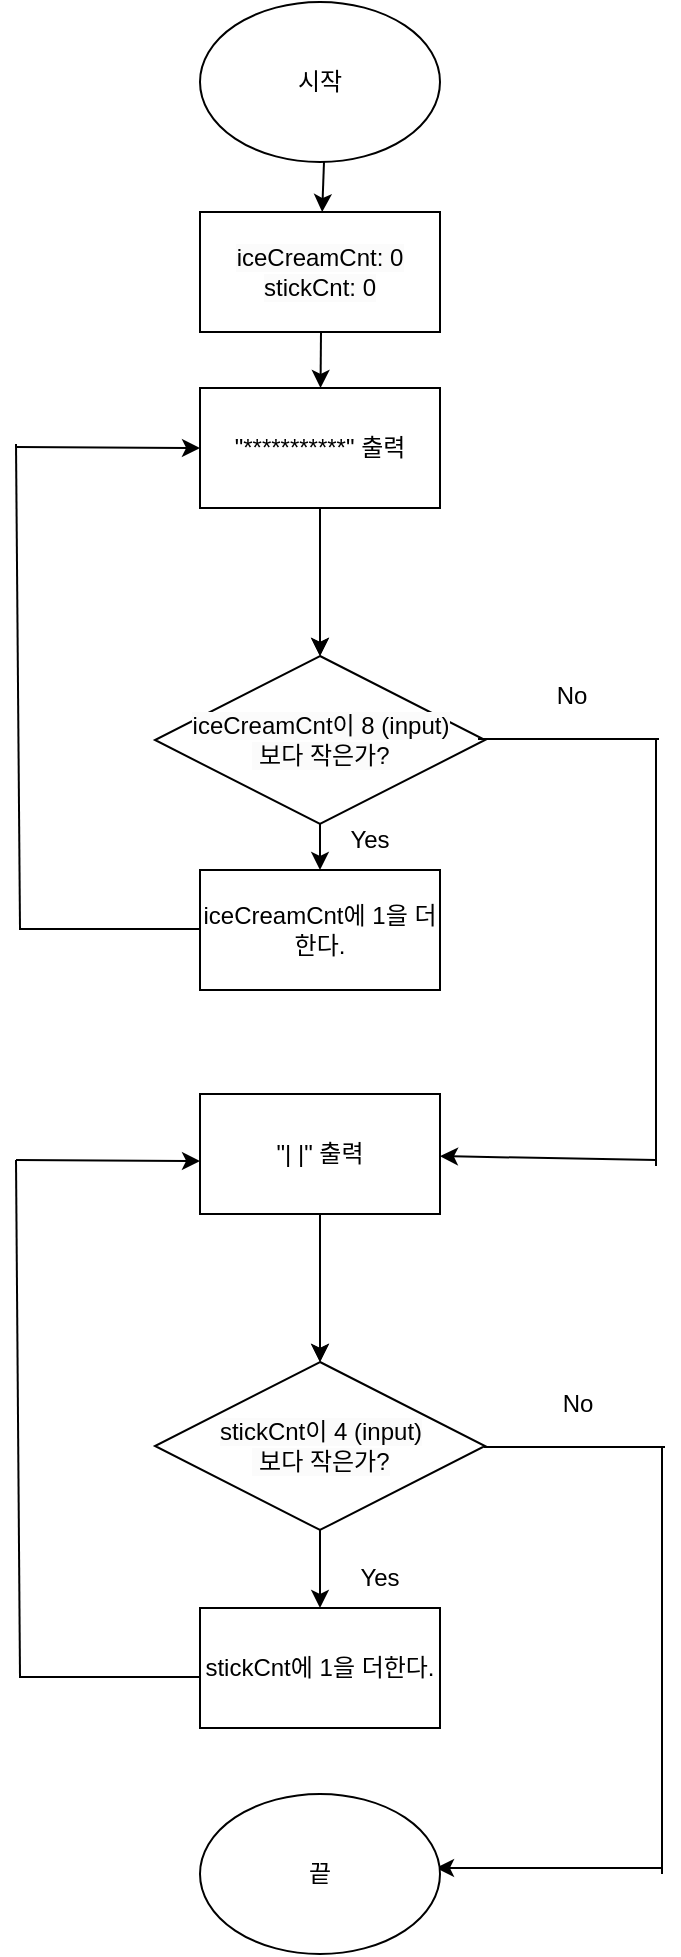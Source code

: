 <mxfile version="21.2.1" type="device">
  <diagram name="페이지-1" id="E2P043Q7WNgSeC4tjfc-">
    <mxGraphModel dx="1207" dy="807" grid="0" gridSize="10" guides="1" tooltips="1" connect="1" arrows="1" fold="1" page="1" pageScale="1" pageWidth="827" pageHeight="1169" math="0" shadow="0">
      <root>
        <mxCell id="0" />
        <mxCell id="1" parent="0" />
        <mxCell id="n4mT_oOjDgdEml9nkTn0-1" value="시작" style="ellipse;whiteSpace=wrap;html=1;" vertex="1" parent="1">
          <mxGeometry x="266" y="71" width="120" height="80" as="geometry" />
        </mxCell>
        <mxCell id="n4mT_oOjDgdEml9nkTn0-4" value="&lt;span style=&quot;color: rgb(0, 0, 0); font-family: Helvetica; font-size: 12px; font-style: normal; font-variant-ligatures: normal; font-variant-caps: normal; font-weight: 400; letter-spacing: normal; orphans: 2; text-align: center; text-indent: 0px; text-transform: none; widows: 2; word-spacing: 0px; -webkit-text-stroke-width: 0px; background-color: rgb(251, 251, 251); text-decoration-thickness: initial; text-decoration-style: initial; text-decoration-color: initial; float: none; display: inline !important;&quot;&gt;iceCreamCnt: 0&lt;/span&gt;&lt;br style=&quot;border-color: var(--border-color); color: rgb(0, 0, 0); font-family: Helvetica; font-size: 12px; font-style: normal; font-variant-ligatures: normal; font-variant-caps: normal; font-weight: 400; letter-spacing: normal; orphans: 2; text-align: center; text-indent: 0px; text-transform: none; widows: 2; word-spacing: 0px; -webkit-text-stroke-width: 0px; background-color: rgb(251, 251, 251); text-decoration-thickness: initial; text-decoration-style: initial; text-decoration-color: initial;&quot;&gt;&lt;span style=&quot;color: rgb(0, 0, 0); font-family: Helvetica; font-size: 12px; font-style: normal; font-variant-ligatures: normal; font-variant-caps: normal; font-weight: 400; letter-spacing: normal; orphans: 2; text-align: center; text-indent: 0px; text-transform: none; widows: 2; word-spacing: 0px; -webkit-text-stroke-width: 0px; background-color: rgb(251, 251, 251); text-decoration-thickness: initial; text-decoration-style: initial; text-decoration-color: initial; float: none; display: inline !important;&quot;&gt;stickCnt: 0&lt;/span&gt;" style="rounded=0;whiteSpace=wrap;html=1;" vertex="1" parent="1">
          <mxGeometry x="266" y="176" width="120" height="60" as="geometry" />
        </mxCell>
        <mxCell id="n4mT_oOjDgdEml9nkTn0-5" value="" style="endArrow=classic;html=1;rounded=0;" edge="1" parent="1" target="n4mT_oOjDgdEml9nkTn0-4">
          <mxGeometry width="50" height="50" relative="1" as="geometry">
            <mxPoint x="328" y="151" as="sourcePoint" />
            <mxPoint x="378" y="101" as="targetPoint" />
          </mxGeometry>
        </mxCell>
        <mxCell id="n4mT_oOjDgdEml9nkTn0-12" value="" style="edgeStyle=orthogonalEdgeStyle;rounded=0;orthogonalLoop=1;jettySize=auto;html=1;" edge="1" parent="1" source="n4mT_oOjDgdEml9nkTn0-7" target="n4mT_oOjDgdEml9nkTn0-8">
          <mxGeometry relative="1" as="geometry" />
        </mxCell>
        <mxCell id="n4mT_oOjDgdEml9nkTn0-15" value="" style="edgeStyle=orthogonalEdgeStyle;rounded=0;orthogonalLoop=1;jettySize=auto;html=1;" edge="1" parent="1" source="n4mT_oOjDgdEml9nkTn0-7" target="n4mT_oOjDgdEml9nkTn0-8">
          <mxGeometry relative="1" as="geometry" />
        </mxCell>
        <mxCell id="n4mT_oOjDgdEml9nkTn0-7" value="&quot;***********&quot; 출력" style="rounded=0;whiteSpace=wrap;html=1;" vertex="1" parent="1">
          <mxGeometry x="266" y="264" width="120" height="60" as="geometry" />
        </mxCell>
        <mxCell id="n4mT_oOjDgdEml9nkTn0-14" value="" style="edgeStyle=orthogonalEdgeStyle;rounded=0;orthogonalLoop=1;jettySize=auto;html=1;" edge="1" parent="1" source="n4mT_oOjDgdEml9nkTn0-8" target="n4mT_oOjDgdEml9nkTn0-9">
          <mxGeometry relative="1" as="geometry" />
        </mxCell>
        <mxCell id="n4mT_oOjDgdEml9nkTn0-8" value="&lt;span style=&quot;color: rgb(0, 0, 0); font-family: Helvetica; font-size: 12px; font-style: normal; font-variant-ligatures: normal; font-variant-caps: normal; font-weight: 400; letter-spacing: normal; orphans: 2; text-align: center; text-indent: 0px; text-transform: none; widows: 2; word-spacing: 0px; -webkit-text-stroke-width: 0px; background-color: rgb(251, 251, 251); text-decoration-thickness: initial; text-decoration-style: initial; text-decoration-color: initial; float: none; display: inline !important;&quot;&gt;iceCreamCnt이 8 (input)&lt;br&gt;&amp;nbsp;보다 작은가?&lt;/span&gt;" style="rhombus;whiteSpace=wrap;html=1;" vertex="1" parent="1">
          <mxGeometry x="243.5" y="398" width="165" height="84" as="geometry" />
        </mxCell>
        <mxCell id="n4mT_oOjDgdEml9nkTn0-9" value="iceCreamCnt에 1을 더한다." style="rounded=0;whiteSpace=wrap;html=1;" vertex="1" parent="1">
          <mxGeometry x="266" y="505" width="120" height="60" as="geometry" />
        </mxCell>
        <mxCell id="n4mT_oOjDgdEml9nkTn0-10" value="" style="endArrow=classic;html=1;rounded=0;" edge="1" parent="1" target="n4mT_oOjDgdEml9nkTn0-7">
          <mxGeometry width="50" height="50" relative="1" as="geometry">
            <mxPoint x="326.5" y="236" as="sourcePoint" />
            <mxPoint x="325.5" y="261" as="targetPoint" />
          </mxGeometry>
        </mxCell>
        <mxCell id="n4mT_oOjDgdEml9nkTn0-16" value="" style="edgeStyle=orthogonalEdgeStyle;rounded=0;orthogonalLoop=1;jettySize=auto;html=1;" edge="1" parent="1" source="n4mT_oOjDgdEml9nkTn0-18" target="n4mT_oOjDgdEml9nkTn0-19">
          <mxGeometry relative="1" as="geometry" />
        </mxCell>
        <mxCell id="n4mT_oOjDgdEml9nkTn0-17" value="" style="edgeStyle=orthogonalEdgeStyle;rounded=0;orthogonalLoop=1;jettySize=auto;html=1;" edge="1" parent="1" source="n4mT_oOjDgdEml9nkTn0-18" target="n4mT_oOjDgdEml9nkTn0-19">
          <mxGeometry relative="1" as="geometry" />
        </mxCell>
        <mxCell id="n4mT_oOjDgdEml9nkTn0-18" value="&quot;| |&lt;span style=&quot;background-color: initial;&quot;&gt;&quot; 출력&lt;/span&gt;" style="rounded=0;whiteSpace=wrap;html=1;" vertex="1" parent="1">
          <mxGeometry x="266" y="617" width="120" height="60" as="geometry" />
        </mxCell>
        <mxCell id="n4mT_oOjDgdEml9nkTn0-28" value="" style="edgeStyle=orthogonalEdgeStyle;rounded=0;orthogonalLoop=1;jettySize=auto;html=1;" edge="1" parent="1" source="n4mT_oOjDgdEml9nkTn0-19" target="n4mT_oOjDgdEml9nkTn0-27">
          <mxGeometry relative="1" as="geometry" />
        </mxCell>
        <mxCell id="n4mT_oOjDgdEml9nkTn0-19" value="&lt;span style=&quot;color: rgb(0, 0, 0); font-family: Helvetica; font-size: 12px; font-style: normal; font-variant-ligatures: normal; font-variant-caps: normal; font-weight: 400; letter-spacing: normal; orphans: 2; text-align: center; text-indent: 0px; text-transform: none; widows: 2; word-spacing: 0px; -webkit-text-stroke-width: 0px; background-color: rgb(251, 251, 251); text-decoration-thickness: initial; text-decoration-style: initial; text-decoration-color: initial; float: none; display: inline !important;&quot;&gt;stickCnt이 4 (input)&lt;br&gt;&amp;nbsp;보다 작은가?&lt;/span&gt;" style="rhombus;whiteSpace=wrap;html=1;" vertex="1" parent="1">
          <mxGeometry x="243.5" y="751" width="165" height="84" as="geometry" />
        </mxCell>
        <mxCell id="n4mT_oOjDgdEml9nkTn0-21" value="" style="endArrow=classic;html=1;rounded=0;" edge="1" parent="1" target="n4mT_oOjDgdEml9nkTn0-18">
          <mxGeometry width="50" height="50" relative="1" as="geometry">
            <mxPoint x="494" y="650" as="sourcePoint" />
            <mxPoint x="496.5" y="650" as="targetPoint" />
          </mxGeometry>
        </mxCell>
        <mxCell id="n4mT_oOjDgdEml9nkTn0-25" value="" style="endArrow=none;html=1;rounded=0;" edge="1" parent="1">
          <mxGeometry width="50" height="50" relative="1" as="geometry">
            <mxPoint x="405" y="439.47" as="sourcePoint" />
            <mxPoint x="495.5" y="439.47" as="targetPoint" />
          </mxGeometry>
        </mxCell>
        <mxCell id="n4mT_oOjDgdEml9nkTn0-26" value="" style="endArrow=none;html=1;rounded=0;" edge="1" parent="1">
          <mxGeometry width="50" height="50" relative="1" as="geometry">
            <mxPoint x="494" y="439" as="sourcePoint" />
            <mxPoint x="494" y="653" as="targetPoint" />
          </mxGeometry>
        </mxCell>
        <mxCell id="n4mT_oOjDgdEml9nkTn0-27" value="stickCnt에 1을 더한다." style="rounded=0;whiteSpace=wrap;html=1;" vertex="1" parent="1">
          <mxGeometry x="266" y="874" width="120" height="60" as="geometry" />
        </mxCell>
        <mxCell id="n4mT_oOjDgdEml9nkTn0-29" value="" style="endArrow=classic;html=1;rounded=0;entryX=0;entryY=0.5;entryDx=0;entryDy=0;" edge="1" parent="1" target="n4mT_oOjDgdEml9nkTn0-7">
          <mxGeometry width="50" height="50" relative="1" as="geometry">
            <mxPoint x="174" y="293.5" as="sourcePoint" />
            <mxPoint x="248" y="293.5" as="targetPoint" />
          </mxGeometry>
        </mxCell>
        <mxCell id="n4mT_oOjDgdEml9nkTn0-30" value="" style="endArrow=none;html=1;rounded=0;" edge="1" parent="1">
          <mxGeometry width="50" height="50" relative="1" as="geometry">
            <mxPoint x="175.5" y="534.5" as="sourcePoint" />
            <mxPoint x="266" y="534.5" as="targetPoint" />
          </mxGeometry>
        </mxCell>
        <mxCell id="n4mT_oOjDgdEml9nkTn0-31" value="" style="endArrow=none;html=1;rounded=0;" edge="1" parent="1">
          <mxGeometry width="50" height="50" relative="1" as="geometry">
            <mxPoint x="174" y="292" as="sourcePoint" />
            <mxPoint x="176" y="534" as="targetPoint" />
          </mxGeometry>
        </mxCell>
        <mxCell id="n4mT_oOjDgdEml9nkTn0-32" value="No" style="text;html=1;strokeColor=none;fillColor=none;align=center;verticalAlign=middle;whiteSpace=wrap;rounded=0;" vertex="1" parent="1">
          <mxGeometry x="422" y="403" width="60" height="30" as="geometry" />
        </mxCell>
        <mxCell id="n4mT_oOjDgdEml9nkTn0-33" value="Yes" style="text;html=1;strokeColor=none;fillColor=none;align=center;verticalAlign=middle;whiteSpace=wrap;rounded=0;" vertex="1" parent="1">
          <mxGeometry x="321" y="475" width="60" height="30" as="geometry" />
        </mxCell>
        <mxCell id="n4mT_oOjDgdEml9nkTn0-37" value="" style="endArrow=classic;html=1;rounded=0;" edge="1" parent="1">
          <mxGeometry width="50" height="50" relative="1" as="geometry">
            <mxPoint x="497" y="1004" as="sourcePoint" />
            <mxPoint x="384" y="1004" as="targetPoint" />
          </mxGeometry>
        </mxCell>
        <mxCell id="n4mT_oOjDgdEml9nkTn0-38" value="" style="endArrow=none;html=1;rounded=0;" edge="1" parent="1">
          <mxGeometry width="50" height="50" relative="1" as="geometry">
            <mxPoint x="408" y="793.47" as="sourcePoint" />
            <mxPoint x="498.5" y="793.47" as="targetPoint" />
          </mxGeometry>
        </mxCell>
        <mxCell id="n4mT_oOjDgdEml9nkTn0-39" value="" style="endArrow=none;html=1;rounded=0;" edge="1" parent="1">
          <mxGeometry width="50" height="50" relative="1" as="geometry">
            <mxPoint x="497" y="793" as="sourcePoint" />
            <mxPoint x="497" y="1007" as="targetPoint" />
          </mxGeometry>
        </mxCell>
        <mxCell id="n4mT_oOjDgdEml9nkTn0-40" value="No" style="text;html=1;strokeColor=none;fillColor=none;align=center;verticalAlign=middle;whiteSpace=wrap;rounded=0;" vertex="1" parent="1">
          <mxGeometry x="425" y="757" width="60" height="30" as="geometry" />
        </mxCell>
        <mxCell id="n4mT_oOjDgdEml9nkTn0-41" value="끝" style="ellipse;whiteSpace=wrap;html=1;" vertex="1" parent="1">
          <mxGeometry x="266" y="967" width="120" height="80" as="geometry" />
        </mxCell>
        <mxCell id="n4mT_oOjDgdEml9nkTn0-42" value="Yes" style="text;html=1;strokeColor=none;fillColor=none;align=center;verticalAlign=middle;whiteSpace=wrap;rounded=0;" vertex="1" parent="1">
          <mxGeometry x="326" y="844" width="60" height="30" as="geometry" />
        </mxCell>
        <mxCell id="n4mT_oOjDgdEml9nkTn0-43" value="" style="endArrow=classic;html=1;rounded=0;entryX=0;entryY=0.5;entryDx=0;entryDy=0;" edge="1" parent="1">
          <mxGeometry width="50" height="50" relative="1" as="geometry">
            <mxPoint x="174" y="650" as="sourcePoint" />
            <mxPoint x="266" y="650.5" as="targetPoint" />
          </mxGeometry>
        </mxCell>
        <mxCell id="n4mT_oOjDgdEml9nkTn0-44" value="" style="endArrow=none;html=1;rounded=0;" edge="1" parent="1">
          <mxGeometry width="50" height="50" relative="1" as="geometry">
            <mxPoint x="175.5" y="908.5" as="sourcePoint" />
            <mxPoint x="266" y="908.5" as="targetPoint" />
          </mxGeometry>
        </mxCell>
        <mxCell id="n4mT_oOjDgdEml9nkTn0-45" value="" style="endArrow=none;html=1;rounded=0;" edge="1" parent="1">
          <mxGeometry width="50" height="50" relative="1" as="geometry">
            <mxPoint x="174" y="650" as="sourcePoint" />
            <mxPoint x="176" y="908" as="targetPoint" />
          </mxGeometry>
        </mxCell>
      </root>
    </mxGraphModel>
  </diagram>
</mxfile>
